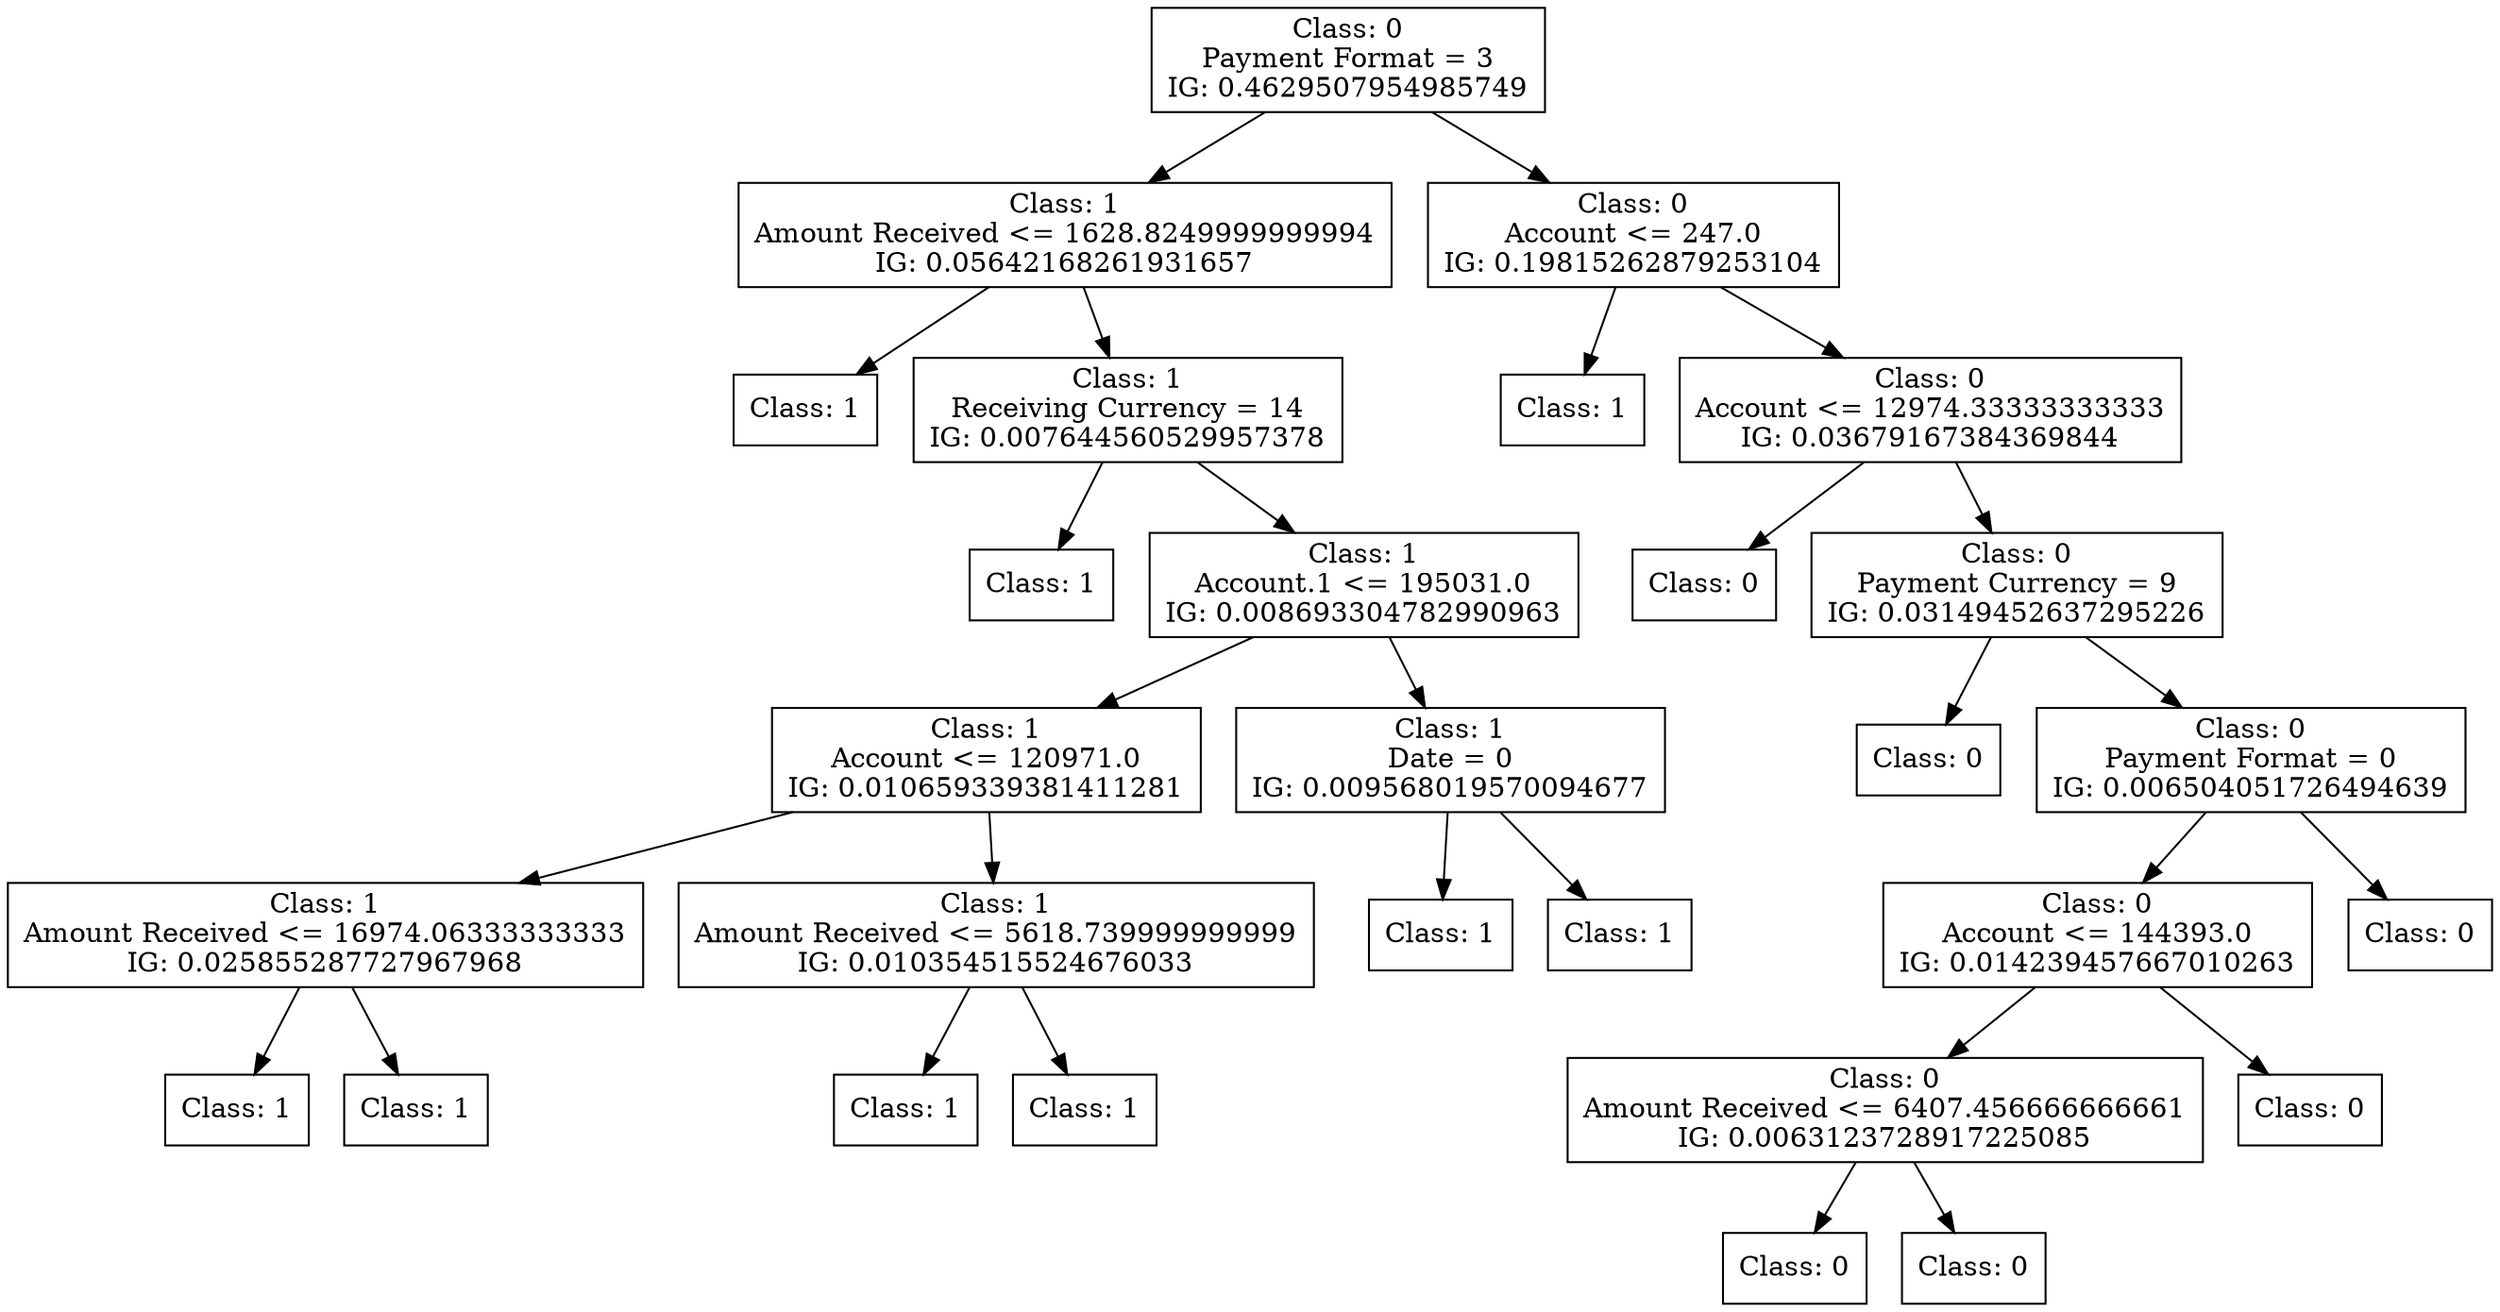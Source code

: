 digraph DecisionTree {
	rankdir=TD;
	node [shape=box];
	2486629561968 [label="Class: 0
Payment Format = 3
IG: 0.4629507954985749"];
	2485520943664 [label="Class: 1
Amount Received <= 1628.8249999999994
IG: 0.05642168261931657"];
	2486629561968 -> 2485520943664;
	2485520943040 [label="Class: 1
"];
	2485520943664 -> 2485520943040;
	2485520941600 [label="Class: 1
Receiving Currency = 14
IG: 0.007644560529957378"];
	2485520943664 -> 2485520941600;
	2485520942416 [label="Class: 1
"];
	2485520941600 -> 2485520942416;
	2485520942560 [label="Class: 1
Account.1 <= 195031.0
IG: 0.008693304782990963"];
	2485520941600 -> 2485520942560;
	2485520941456 [label="Class: 1
Account <= 120971.0
IG: 0.010659339381411281"];
	2485520942560 -> 2485520941456;
	2485520941744 [label="Class: 1
Amount Received <= 16974.06333333333
IG: 0.025855287727967968"];
	2485520941456 -> 2485520941744;
	2485520943952 [label="Class: 1
"];
	2485520941744 -> 2485520943952;
	2485520943520 [label="Class: 1
"];
	2485520941744 -> 2485520943520;
	2485520943280 [label="Class: 1
Amount Received <= 5618.739999999999
IG: 0.010354515524676033"];
	2485520941456 -> 2485520943280;
	2485520944864 [label="Class: 1
"];
	2485520943280 -> 2485520944864;
	2485520944288 [label="Class: 1
"];
	2485520943280 -> 2485520944288;
	2485520941312 [label="Class: 1
Date = 0
IG: 0.009568019570094677"];
	2485520942560 -> 2485520941312;
	2485520945392 [label="Class: 1
"];
	2485520941312 -> 2485520945392;
	2485520944768 [label="Class: 1
"];
	2485520941312 -> 2485520944768;
	2485520943088 [label="Class: 0
Account <= 247.0
IG: 0.19815262879253104"];
	2486629561968 -> 2485520943088;
	2485520944240 [label="Class: 1
"];
	2485520943088 -> 2485520944240;
	2485520942944 [label="Class: 0
Account <= 12974.33333333333
IG: 0.03679167384369844"];
	2485520943088 -> 2485520942944;
	2485524216416 [label="Class: 0
"];
	2485520942944 -> 2485524216416;
	2485520941552 [label="Class: 0
Payment Currency = 9
IG: 0.03149452637295226"];
	2485520942944 -> 2485520941552;
	2485520945152 [label="Class: 0
"];
	2485520941552 -> 2485520945152;
	2485520941696 [label="Class: 0
Payment Format = 0
IG: 0.006504051726494639"];
	2485520941552 -> 2485520941696;
	2485520946016 [label="Class: 0
Account <= 144393.0
IG: 0.014239457667010263"];
	2485520941696 -> 2485520946016;
	2485520944528 [label="Class: 0
Amount Received <= 6407.456666666661
IG: 0.0063123728917225085"];
	2485520946016 -> 2485520944528;
	2485520942368 [label="Class: 0
"];
	2485520944528 -> 2485520942368;
	2485520945296 [label="Class: 0
"];
	2485520944528 -> 2485520945296;
	2485520941504 [label="Class: 0
"];
	2485520946016 -> 2485520941504;
	2485520942992 [label="Class: 0
"];
	2485520941696 -> 2485520942992;
}
